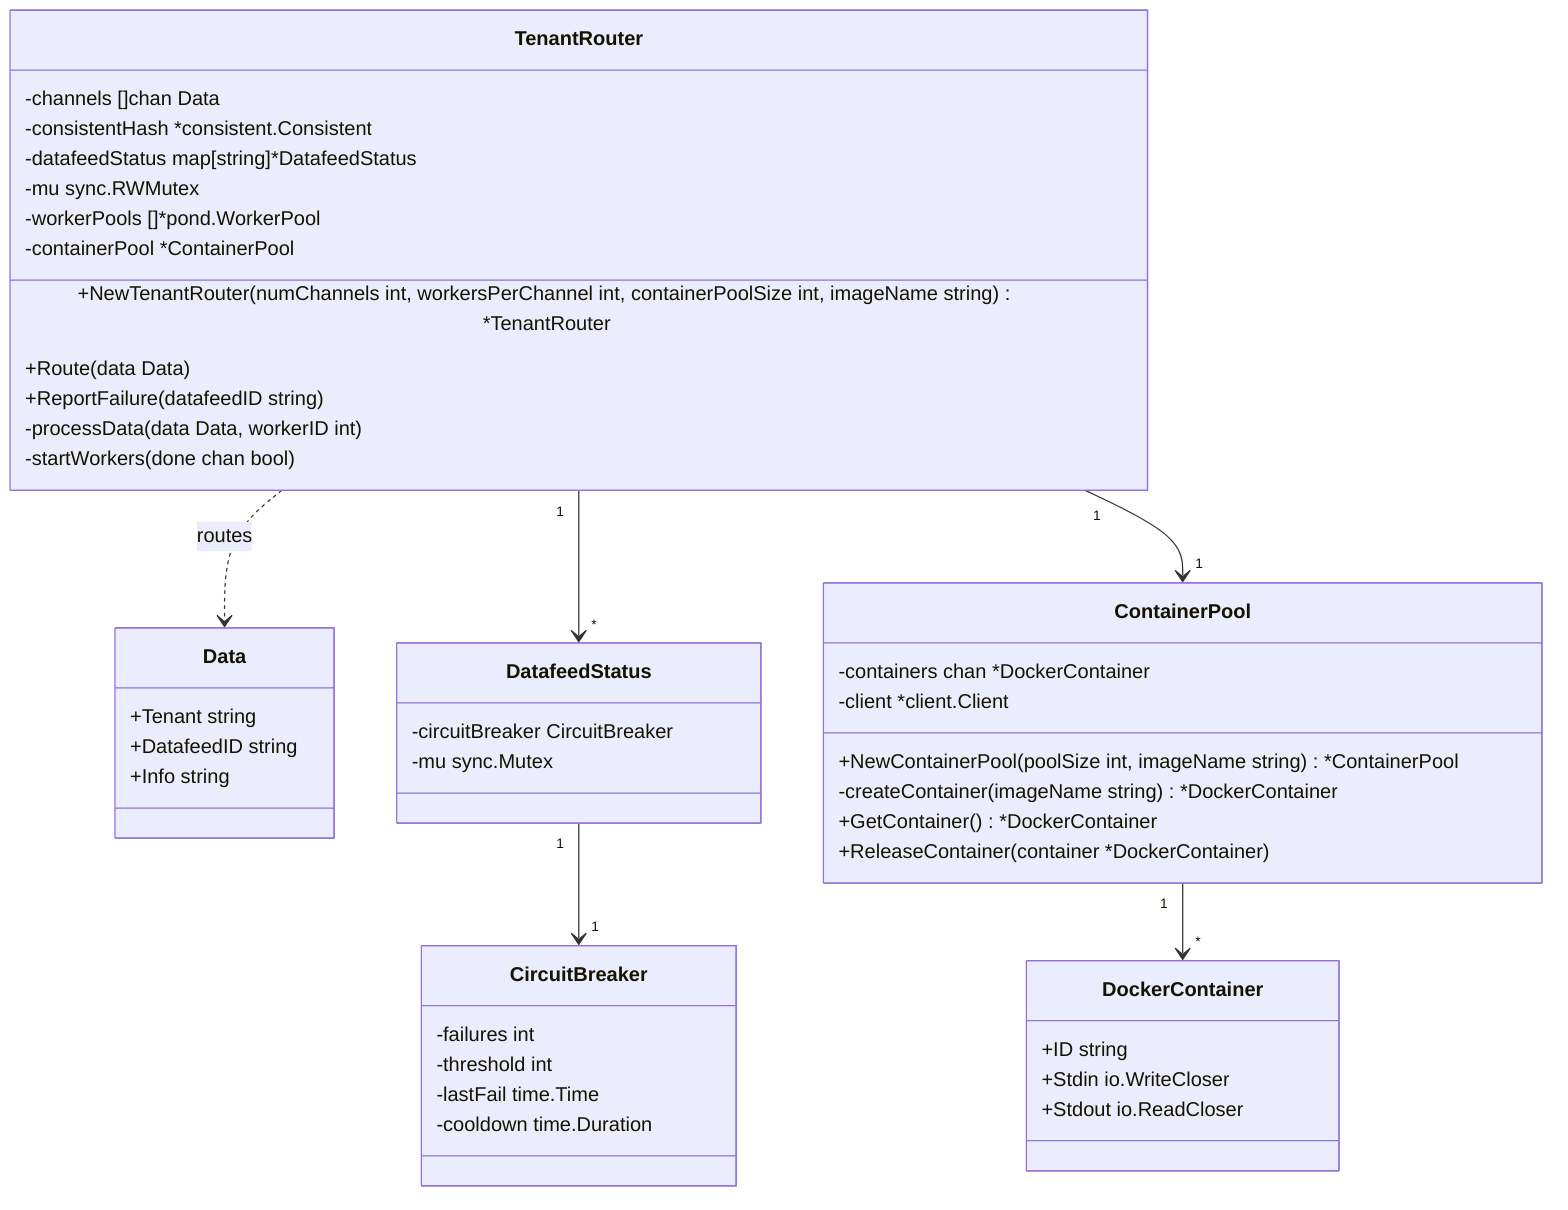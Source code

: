 classDiagram
    class TenantRouter {
        -channels []chan Data
        -consistentHash *consistent.Consistent
        -datafeedStatus map[string]*DatafeedStatus
        -mu sync.RWMutex
        -workerPools []*pond.WorkerPool
        -containerPool *ContainerPool
        +NewTenantRouter(numChannels int, workersPerChannel int, containerPoolSize int, imageName string) *TenantRouter
        +Route(data Data)
        +ReportFailure(datafeedID string)
        -processData(data Data, workerID int)
        -startWorkers(done chan bool)
    }

    class Data {
        +Tenant string
        +DatafeedID string
        +Info string
    }

    class DatafeedStatus {
        -circuitBreaker CircuitBreaker
        -mu sync.Mutex
    }

    class CircuitBreaker {
        -failures int
        -threshold int
        -lastFail time.Time
        -cooldown time.Duration
    }

    class ContainerPool {
        -containers chan *DockerContainer
        -client *client.Client
        +NewContainerPool(poolSize int, imageName string) *ContainerPool
        -createContainer(imageName string) *DockerContainer
        +GetContainer() *DockerContainer
        +ReleaseContainer(container *DockerContainer)
    }

    class DockerContainer {
        +ID string
        +Stdin io.WriteCloser
        +Stdout io.ReadCloser
    }

    TenantRouter "1" --> "*" DatafeedStatus
    TenantRouter "1" --> "1" ContainerPool
    TenantRouter ..> Data : routes
    DatafeedStatus "1" --> "1" CircuitBreaker
    ContainerPool "1" --> "*" DockerContainer